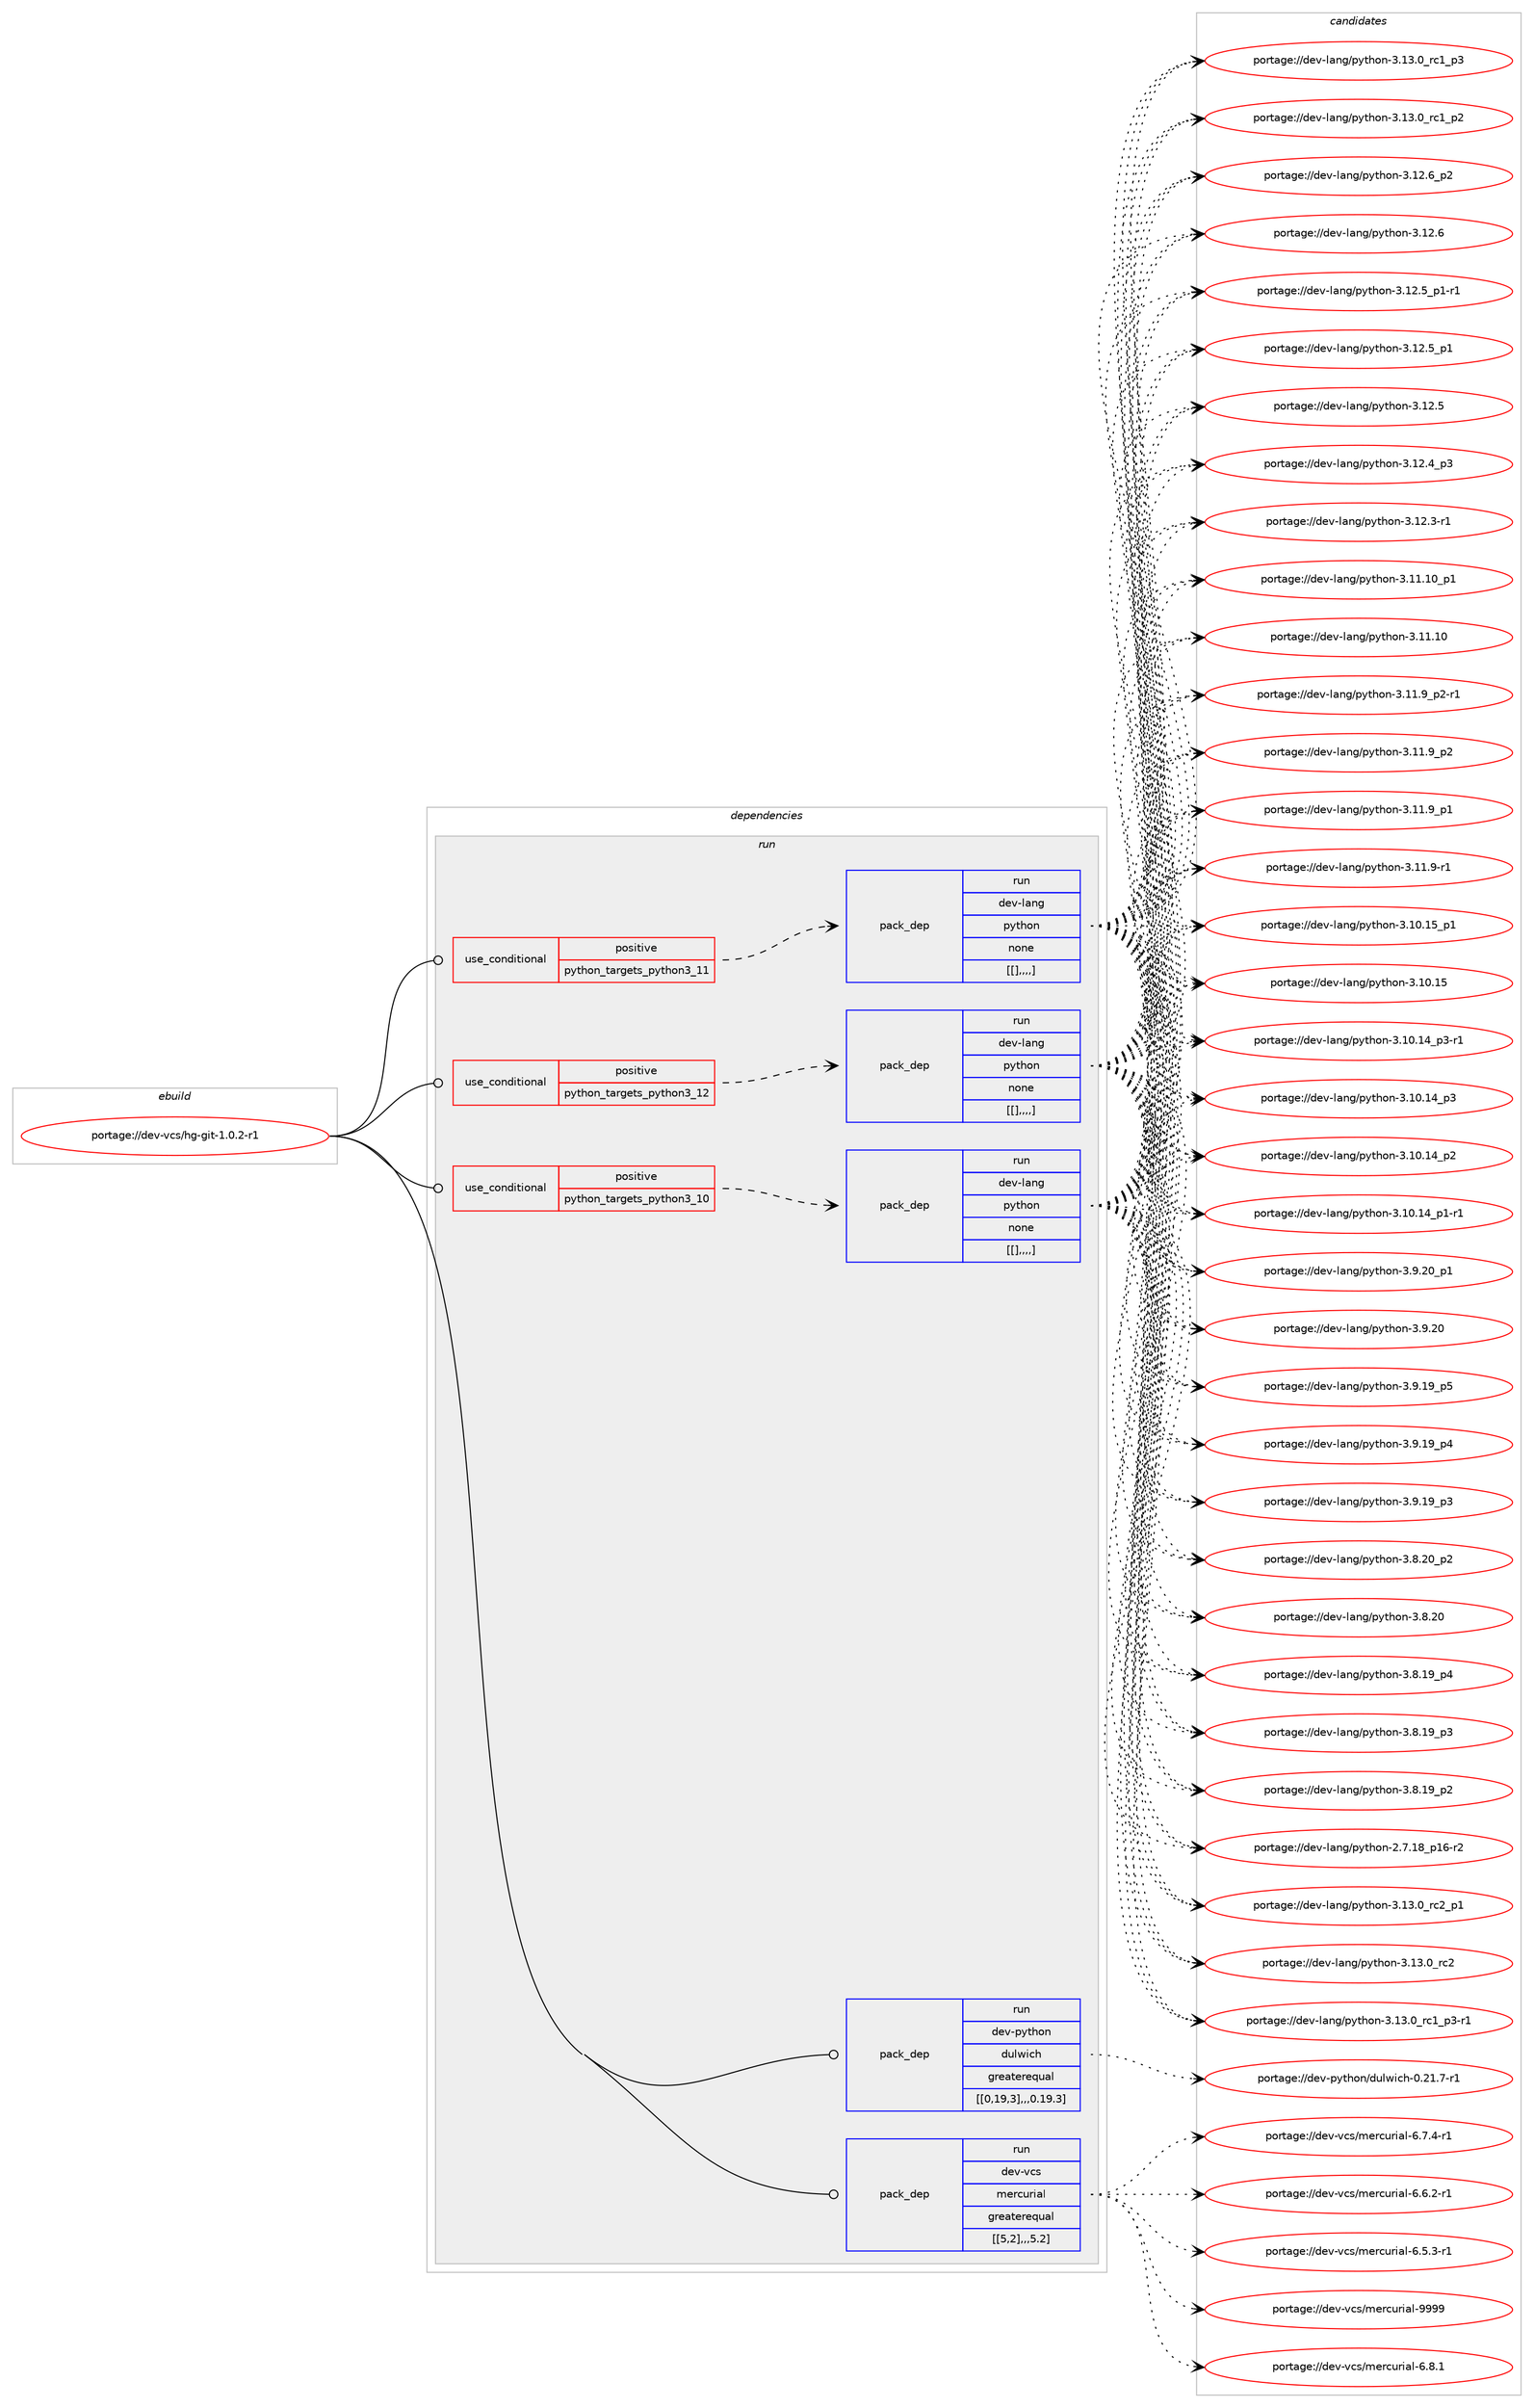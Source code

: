 digraph prolog {

# *************
# Graph options
# *************

newrank=true;
concentrate=true;
compound=true;
graph [rankdir=LR,fontname=Helvetica,fontsize=10,ranksep=1.5];#, ranksep=2.5, nodesep=0.2];
edge  [arrowhead=vee];
node  [fontname=Helvetica,fontsize=10];

# **********
# The ebuild
# **********

subgraph cluster_leftcol {
color=gray;
label=<<i>ebuild</i>>;
id [label="portage://dev-vcs/hg-git-1.0.2-r1", color=red, width=4, href="../dev-vcs/hg-git-1.0.2-r1.svg"];
}

# ****************
# The dependencies
# ****************

subgraph cluster_midcol {
color=gray;
label=<<i>dependencies</i>>;
subgraph cluster_compile {
fillcolor="#eeeeee";
style=filled;
label=<<i>compile</i>>;
}
subgraph cluster_compileandrun {
fillcolor="#eeeeee";
style=filled;
label=<<i>compile and run</i>>;
}
subgraph cluster_run {
fillcolor="#eeeeee";
style=filled;
label=<<i>run</i>>;
subgraph cond65073 {
dependency227544 [label=<<TABLE BORDER="0" CELLBORDER="1" CELLSPACING="0" CELLPADDING="4"><TR><TD ROWSPAN="3" CELLPADDING="10">use_conditional</TD></TR><TR><TD>positive</TD></TR><TR><TD>python_targets_python3_10</TD></TR></TABLE>>, shape=none, color=red];
subgraph pack161013 {
dependency227545 [label=<<TABLE BORDER="0" CELLBORDER="1" CELLSPACING="0" CELLPADDING="4" WIDTH="220"><TR><TD ROWSPAN="6" CELLPADDING="30">pack_dep</TD></TR><TR><TD WIDTH="110">run</TD></TR><TR><TD>dev-lang</TD></TR><TR><TD>python</TD></TR><TR><TD>none</TD></TR><TR><TD>[[],,,,]</TD></TR></TABLE>>, shape=none, color=blue];
}
dependency227544:e -> dependency227545:w [weight=20,style="dashed",arrowhead="vee"];
}
id:e -> dependency227544:w [weight=20,style="solid",arrowhead="odot"];
subgraph cond65074 {
dependency227546 [label=<<TABLE BORDER="0" CELLBORDER="1" CELLSPACING="0" CELLPADDING="4"><TR><TD ROWSPAN="3" CELLPADDING="10">use_conditional</TD></TR><TR><TD>positive</TD></TR><TR><TD>python_targets_python3_11</TD></TR></TABLE>>, shape=none, color=red];
subgraph pack161014 {
dependency227547 [label=<<TABLE BORDER="0" CELLBORDER="1" CELLSPACING="0" CELLPADDING="4" WIDTH="220"><TR><TD ROWSPAN="6" CELLPADDING="30">pack_dep</TD></TR><TR><TD WIDTH="110">run</TD></TR><TR><TD>dev-lang</TD></TR><TR><TD>python</TD></TR><TR><TD>none</TD></TR><TR><TD>[[],,,,]</TD></TR></TABLE>>, shape=none, color=blue];
}
dependency227546:e -> dependency227547:w [weight=20,style="dashed",arrowhead="vee"];
}
id:e -> dependency227546:w [weight=20,style="solid",arrowhead="odot"];
subgraph cond65075 {
dependency227548 [label=<<TABLE BORDER="0" CELLBORDER="1" CELLSPACING="0" CELLPADDING="4"><TR><TD ROWSPAN="3" CELLPADDING="10">use_conditional</TD></TR><TR><TD>positive</TD></TR><TR><TD>python_targets_python3_12</TD></TR></TABLE>>, shape=none, color=red];
subgraph pack161015 {
dependency227549 [label=<<TABLE BORDER="0" CELLBORDER="1" CELLSPACING="0" CELLPADDING="4" WIDTH="220"><TR><TD ROWSPAN="6" CELLPADDING="30">pack_dep</TD></TR><TR><TD WIDTH="110">run</TD></TR><TR><TD>dev-lang</TD></TR><TR><TD>python</TD></TR><TR><TD>none</TD></TR><TR><TD>[[],,,,]</TD></TR></TABLE>>, shape=none, color=blue];
}
dependency227548:e -> dependency227549:w [weight=20,style="dashed",arrowhead="vee"];
}
id:e -> dependency227548:w [weight=20,style="solid",arrowhead="odot"];
subgraph pack161016 {
dependency227550 [label=<<TABLE BORDER="0" CELLBORDER="1" CELLSPACING="0" CELLPADDING="4" WIDTH="220"><TR><TD ROWSPAN="6" CELLPADDING="30">pack_dep</TD></TR><TR><TD WIDTH="110">run</TD></TR><TR><TD>dev-python</TD></TR><TR><TD>dulwich</TD></TR><TR><TD>greaterequal</TD></TR><TR><TD>[[0,19,3],,,0.19.3]</TD></TR></TABLE>>, shape=none, color=blue];
}
id:e -> dependency227550:w [weight=20,style="solid",arrowhead="odot"];
subgraph pack161017 {
dependency227551 [label=<<TABLE BORDER="0" CELLBORDER="1" CELLSPACING="0" CELLPADDING="4" WIDTH="220"><TR><TD ROWSPAN="6" CELLPADDING="30">pack_dep</TD></TR><TR><TD WIDTH="110">run</TD></TR><TR><TD>dev-vcs</TD></TR><TR><TD>mercurial</TD></TR><TR><TD>greaterequal</TD></TR><TR><TD>[[5,2],,,5.2]</TD></TR></TABLE>>, shape=none, color=blue];
}
id:e -> dependency227551:w [weight=20,style="solid",arrowhead="odot"];
}
}

# **************
# The candidates
# **************

subgraph cluster_choices {
rank=same;
color=gray;
label=<<i>candidates</i>>;

subgraph choice161013 {
color=black;
nodesep=1;
choice100101118451089711010347112121116104111110455146495146489511499509511249 [label="portage://dev-lang/python-3.13.0_rc2_p1", color=red, width=4,href="../dev-lang/python-3.13.0_rc2_p1.svg"];
choice10010111845108971101034711212111610411111045514649514648951149950 [label="portage://dev-lang/python-3.13.0_rc2", color=red, width=4,href="../dev-lang/python-3.13.0_rc2.svg"];
choice1001011184510897110103471121211161041111104551464951464895114994995112514511449 [label="portage://dev-lang/python-3.13.0_rc1_p3-r1", color=red, width=4,href="../dev-lang/python-3.13.0_rc1_p3-r1.svg"];
choice100101118451089711010347112121116104111110455146495146489511499499511251 [label="portage://dev-lang/python-3.13.0_rc1_p3", color=red, width=4,href="../dev-lang/python-3.13.0_rc1_p3.svg"];
choice100101118451089711010347112121116104111110455146495146489511499499511250 [label="portage://dev-lang/python-3.13.0_rc1_p2", color=red, width=4,href="../dev-lang/python-3.13.0_rc1_p2.svg"];
choice100101118451089711010347112121116104111110455146495046549511250 [label="portage://dev-lang/python-3.12.6_p2", color=red, width=4,href="../dev-lang/python-3.12.6_p2.svg"];
choice10010111845108971101034711212111610411111045514649504654 [label="portage://dev-lang/python-3.12.6", color=red, width=4,href="../dev-lang/python-3.12.6.svg"];
choice1001011184510897110103471121211161041111104551464950465395112494511449 [label="portage://dev-lang/python-3.12.5_p1-r1", color=red, width=4,href="../dev-lang/python-3.12.5_p1-r1.svg"];
choice100101118451089711010347112121116104111110455146495046539511249 [label="portage://dev-lang/python-3.12.5_p1", color=red, width=4,href="../dev-lang/python-3.12.5_p1.svg"];
choice10010111845108971101034711212111610411111045514649504653 [label="portage://dev-lang/python-3.12.5", color=red, width=4,href="../dev-lang/python-3.12.5.svg"];
choice100101118451089711010347112121116104111110455146495046529511251 [label="portage://dev-lang/python-3.12.4_p3", color=red, width=4,href="../dev-lang/python-3.12.4_p3.svg"];
choice100101118451089711010347112121116104111110455146495046514511449 [label="portage://dev-lang/python-3.12.3-r1", color=red, width=4,href="../dev-lang/python-3.12.3-r1.svg"];
choice10010111845108971101034711212111610411111045514649494649489511249 [label="portage://dev-lang/python-3.11.10_p1", color=red, width=4,href="../dev-lang/python-3.11.10_p1.svg"];
choice1001011184510897110103471121211161041111104551464949464948 [label="portage://dev-lang/python-3.11.10", color=red, width=4,href="../dev-lang/python-3.11.10.svg"];
choice1001011184510897110103471121211161041111104551464949465795112504511449 [label="portage://dev-lang/python-3.11.9_p2-r1", color=red, width=4,href="../dev-lang/python-3.11.9_p2-r1.svg"];
choice100101118451089711010347112121116104111110455146494946579511250 [label="portage://dev-lang/python-3.11.9_p2", color=red, width=4,href="../dev-lang/python-3.11.9_p2.svg"];
choice100101118451089711010347112121116104111110455146494946579511249 [label="portage://dev-lang/python-3.11.9_p1", color=red, width=4,href="../dev-lang/python-3.11.9_p1.svg"];
choice100101118451089711010347112121116104111110455146494946574511449 [label="portage://dev-lang/python-3.11.9-r1", color=red, width=4,href="../dev-lang/python-3.11.9-r1.svg"];
choice10010111845108971101034711212111610411111045514649484649539511249 [label="portage://dev-lang/python-3.10.15_p1", color=red, width=4,href="../dev-lang/python-3.10.15_p1.svg"];
choice1001011184510897110103471121211161041111104551464948464953 [label="portage://dev-lang/python-3.10.15", color=red, width=4,href="../dev-lang/python-3.10.15.svg"];
choice100101118451089711010347112121116104111110455146494846495295112514511449 [label="portage://dev-lang/python-3.10.14_p3-r1", color=red, width=4,href="../dev-lang/python-3.10.14_p3-r1.svg"];
choice10010111845108971101034711212111610411111045514649484649529511251 [label="portage://dev-lang/python-3.10.14_p3", color=red, width=4,href="../dev-lang/python-3.10.14_p3.svg"];
choice10010111845108971101034711212111610411111045514649484649529511250 [label="portage://dev-lang/python-3.10.14_p2", color=red, width=4,href="../dev-lang/python-3.10.14_p2.svg"];
choice100101118451089711010347112121116104111110455146494846495295112494511449 [label="portage://dev-lang/python-3.10.14_p1-r1", color=red, width=4,href="../dev-lang/python-3.10.14_p1-r1.svg"];
choice100101118451089711010347112121116104111110455146574650489511249 [label="portage://dev-lang/python-3.9.20_p1", color=red, width=4,href="../dev-lang/python-3.9.20_p1.svg"];
choice10010111845108971101034711212111610411111045514657465048 [label="portage://dev-lang/python-3.9.20", color=red, width=4,href="../dev-lang/python-3.9.20.svg"];
choice100101118451089711010347112121116104111110455146574649579511253 [label="portage://dev-lang/python-3.9.19_p5", color=red, width=4,href="../dev-lang/python-3.9.19_p5.svg"];
choice100101118451089711010347112121116104111110455146574649579511252 [label="portage://dev-lang/python-3.9.19_p4", color=red, width=4,href="../dev-lang/python-3.9.19_p4.svg"];
choice100101118451089711010347112121116104111110455146574649579511251 [label="portage://dev-lang/python-3.9.19_p3", color=red, width=4,href="../dev-lang/python-3.9.19_p3.svg"];
choice100101118451089711010347112121116104111110455146564650489511250 [label="portage://dev-lang/python-3.8.20_p2", color=red, width=4,href="../dev-lang/python-3.8.20_p2.svg"];
choice10010111845108971101034711212111610411111045514656465048 [label="portage://dev-lang/python-3.8.20", color=red, width=4,href="../dev-lang/python-3.8.20.svg"];
choice100101118451089711010347112121116104111110455146564649579511252 [label="portage://dev-lang/python-3.8.19_p4", color=red, width=4,href="../dev-lang/python-3.8.19_p4.svg"];
choice100101118451089711010347112121116104111110455146564649579511251 [label="portage://dev-lang/python-3.8.19_p3", color=red, width=4,href="../dev-lang/python-3.8.19_p3.svg"];
choice100101118451089711010347112121116104111110455146564649579511250 [label="portage://dev-lang/python-3.8.19_p2", color=red, width=4,href="../dev-lang/python-3.8.19_p2.svg"];
choice100101118451089711010347112121116104111110455046554649569511249544511450 [label="portage://dev-lang/python-2.7.18_p16-r2", color=red, width=4,href="../dev-lang/python-2.7.18_p16-r2.svg"];
dependency227545:e -> choice100101118451089711010347112121116104111110455146495146489511499509511249:w [style=dotted,weight="100"];
dependency227545:e -> choice10010111845108971101034711212111610411111045514649514648951149950:w [style=dotted,weight="100"];
dependency227545:e -> choice1001011184510897110103471121211161041111104551464951464895114994995112514511449:w [style=dotted,weight="100"];
dependency227545:e -> choice100101118451089711010347112121116104111110455146495146489511499499511251:w [style=dotted,weight="100"];
dependency227545:e -> choice100101118451089711010347112121116104111110455146495146489511499499511250:w [style=dotted,weight="100"];
dependency227545:e -> choice100101118451089711010347112121116104111110455146495046549511250:w [style=dotted,weight="100"];
dependency227545:e -> choice10010111845108971101034711212111610411111045514649504654:w [style=dotted,weight="100"];
dependency227545:e -> choice1001011184510897110103471121211161041111104551464950465395112494511449:w [style=dotted,weight="100"];
dependency227545:e -> choice100101118451089711010347112121116104111110455146495046539511249:w [style=dotted,weight="100"];
dependency227545:e -> choice10010111845108971101034711212111610411111045514649504653:w [style=dotted,weight="100"];
dependency227545:e -> choice100101118451089711010347112121116104111110455146495046529511251:w [style=dotted,weight="100"];
dependency227545:e -> choice100101118451089711010347112121116104111110455146495046514511449:w [style=dotted,weight="100"];
dependency227545:e -> choice10010111845108971101034711212111610411111045514649494649489511249:w [style=dotted,weight="100"];
dependency227545:e -> choice1001011184510897110103471121211161041111104551464949464948:w [style=dotted,weight="100"];
dependency227545:e -> choice1001011184510897110103471121211161041111104551464949465795112504511449:w [style=dotted,weight="100"];
dependency227545:e -> choice100101118451089711010347112121116104111110455146494946579511250:w [style=dotted,weight="100"];
dependency227545:e -> choice100101118451089711010347112121116104111110455146494946579511249:w [style=dotted,weight="100"];
dependency227545:e -> choice100101118451089711010347112121116104111110455146494946574511449:w [style=dotted,weight="100"];
dependency227545:e -> choice10010111845108971101034711212111610411111045514649484649539511249:w [style=dotted,weight="100"];
dependency227545:e -> choice1001011184510897110103471121211161041111104551464948464953:w [style=dotted,weight="100"];
dependency227545:e -> choice100101118451089711010347112121116104111110455146494846495295112514511449:w [style=dotted,weight="100"];
dependency227545:e -> choice10010111845108971101034711212111610411111045514649484649529511251:w [style=dotted,weight="100"];
dependency227545:e -> choice10010111845108971101034711212111610411111045514649484649529511250:w [style=dotted,weight="100"];
dependency227545:e -> choice100101118451089711010347112121116104111110455146494846495295112494511449:w [style=dotted,weight="100"];
dependency227545:e -> choice100101118451089711010347112121116104111110455146574650489511249:w [style=dotted,weight="100"];
dependency227545:e -> choice10010111845108971101034711212111610411111045514657465048:w [style=dotted,weight="100"];
dependency227545:e -> choice100101118451089711010347112121116104111110455146574649579511253:w [style=dotted,weight="100"];
dependency227545:e -> choice100101118451089711010347112121116104111110455146574649579511252:w [style=dotted,weight="100"];
dependency227545:e -> choice100101118451089711010347112121116104111110455146574649579511251:w [style=dotted,weight="100"];
dependency227545:e -> choice100101118451089711010347112121116104111110455146564650489511250:w [style=dotted,weight="100"];
dependency227545:e -> choice10010111845108971101034711212111610411111045514656465048:w [style=dotted,weight="100"];
dependency227545:e -> choice100101118451089711010347112121116104111110455146564649579511252:w [style=dotted,weight="100"];
dependency227545:e -> choice100101118451089711010347112121116104111110455146564649579511251:w [style=dotted,weight="100"];
dependency227545:e -> choice100101118451089711010347112121116104111110455146564649579511250:w [style=dotted,weight="100"];
dependency227545:e -> choice100101118451089711010347112121116104111110455046554649569511249544511450:w [style=dotted,weight="100"];
}
subgraph choice161014 {
color=black;
nodesep=1;
choice100101118451089711010347112121116104111110455146495146489511499509511249 [label="portage://dev-lang/python-3.13.0_rc2_p1", color=red, width=4,href="../dev-lang/python-3.13.0_rc2_p1.svg"];
choice10010111845108971101034711212111610411111045514649514648951149950 [label="portage://dev-lang/python-3.13.0_rc2", color=red, width=4,href="../dev-lang/python-3.13.0_rc2.svg"];
choice1001011184510897110103471121211161041111104551464951464895114994995112514511449 [label="portage://dev-lang/python-3.13.0_rc1_p3-r1", color=red, width=4,href="../dev-lang/python-3.13.0_rc1_p3-r1.svg"];
choice100101118451089711010347112121116104111110455146495146489511499499511251 [label="portage://dev-lang/python-3.13.0_rc1_p3", color=red, width=4,href="../dev-lang/python-3.13.0_rc1_p3.svg"];
choice100101118451089711010347112121116104111110455146495146489511499499511250 [label="portage://dev-lang/python-3.13.0_rc1_p2", color=red, width=4,href="../dev-lang/python-3.13.0_rc1_p2.svg"];
choice100101118451089711010347112121116104111110455146495046549511250 [label="portage://dev-lang/python-3.12.6_p2", color=red, width=4,href="../dev-lang/python-3.12.6_p2.svg"];
choice10010111845108971101034711212111610411111045514649504654 [label="portage://dev-lang/python-3.12.6", color=red, width=4,href="../dev-lang/python-3.12.6.svg"];
choice1001011184510897110103471121211161041111104551464950465395112494511449 [label="portage://dev-lang/python-3.12.5_p1-r1", color=red, width=4,href="../dev-lang/python-3.12.5_p1-r1.svg"];
choice100101118451089711010347112121116104111110455146495046539511249 [label="portage://dev-lang/python-3.12.5_p1", color=red, width=4,href="../dev-lang/python-3.12.5_p1.svg"];
choice10010111845108971101034711212111610411111045514649504653 [label="portage://dev-lang/python-3.12.5", color=red, width=4,href="../dev-lang/python-3.12.5.svg"];
choice100101118451089711010347112121116104111110455146495046529511251 [label="portage://dev-lang/python-3.12.4_p3", color=red, width=4,href="../dev-lang/python-3.12.4_p3.svg"];
choice100101118451089711010347112121116104111110455146495046514511449 [label="portage://dev-lang/python-3.12.3-r1", color=red, width=4,href="../dev-lang/python-3.12.3-r1.svg"];
choice10010111845108971101034711212111610411111045514649494649489511249 [label="portage://dev-lang/python-3.11.10_p1", color=red, width=4,href="../dev-lang/python-3.11.10_p1.svg"];
choice1001011184510897110103471121211161041111104551464949464948 [label="portage://dev-lang/python-3.11.10", color=red, width=4,href="../dev-lang/python-3.11.10.svg"];
choice1001011184510897110103471121211161041111104551464949465795112504511449 [label="portage://dev-lang/python-3.11.9_p2-r1", color=red, width=4,href="../dev-lang/python-3.11.9_p2-r1.svg"];
choice100101118451089711010347112121116104111110455146494946579511250 [label="portage://dev-lang/python-3.11.9_p2", color=red, width=4,href="../dev-lang/python-3.11.9_p2.svg"];
choice100101118451089711010347112121116104111110455146494946579511249 [label="portage://dev-lang/python-3.11.9_p1", color=red, width=4,href="../dev-lang/python-3.11.9_p1.svg"];
choice100101118451089711010347112121116104111110455146494946574511449 [label="portage://dev-lang/python-3.11.9-r1", color=red, width=4,href="../dev-lang/python-3.11.9-r1.svg"];
choice10010111845108971101034711212111610411111045514649484649539511249 [label="portage://dev-lang/python-3.10.15_p1", color=red, width=4,href="../dev-lang/python-3.10.15_p1.svg"];
choice1001011184510897110103471121211161041111104551464948464953 [label="portage://dev-lang/python-3.10.15", color=red, width=4,href="../dev-lang/python-3.10.15.svg"];
choice100101118451089711010347112121116104111110455146494846495295112514511449 [label="portage://dev-lang/python-3.10.14_p3-r1", color=red, width=4,href="../dev-lang/python-3.10.14_p3-r1.svg"];
choice10010111845108971101034711212111610411111045514649484649529511251 [label="portage://dev-lang/python-3.10.14_p3", color=red, width=4,href="../dev-lang/python-3.10.14_p3.svg"];
choice10010111845108971101034711212111610411111045514649484649529511250 [label="portage://dev-lang/python-3.10.14_p2", color=red, width=4,href="../dev-lang/python-3.10.14_p2.svg"];
choice100101118451089711010347112121116104111110455146494846495295112494511449 [label="portage://dev-lang/python-3.10.14_p1-r1", color=red, width=4,href="../dev-lang/python-3.10.14_p1-r1.svg"];
choice100101118451089711010347112121116104111110455146574650489511249 [label="portage://dev-lang/python-3.9.20_p1", color=red, width=4,href="../dev-lang/python-3.9.20_p1.svg"];
choice10010111845108971101034711212111610411111045514657465048 [label="portage://dev-lang/python-3.9.20", color=red, width=4,href="../dev-lang/python-3.9.20.svg"];
choice100101118451089711010347112121116104111110455146574649579511253 [label="portage://dev-lang/python-3.9.19_p5", color=red, width=4,href="../dev-lang/python-3.9.19_p5.svg"];
choice100101118451089711010347112121116104111110455146574649579511252 [label="portage://dev-lang/python-3.9.19_p4", color=red, width=4,href="../dev-lang/python-3.9.19_p4.svg"];
choice100101118451089711010347112121116104111110455146574649579511251 [label="portage://dev-lang/python-3.9.19_p3", color=red, width=4,href="../dev-lang/python-3.9.19_p3.svg"];
choice100101118451089711010347112121116104111110455146564650489511250 [label="portage://dev-lang/python-3.8.20_p2", color=red, width=4,href="../dev-lang/python-3.8.20_p2.svg"];
choice10010111845108971101034711212111610411111045514656465048 [label="portage://dev-lang/python-3.8.20", color=red, width=4,href="../dev-lang/python-3.8.20.svg"];
choice100101118451089711010347112121116104111110455146564649579511252 [label="portage://dev-lang/python-3.8.19_p4", color=red, width=4,href="../dev-lang/python-3.8.19_p4.svg"];
choice100101118451089711010347112121116104111110455146564649579511251 [label="portage://dev-lang/python-3.8.19_p3", color=red, width=4,href="../dev-lang/python-3.8.19_p3.svg"];
choice100101118451089711010347112121116104111110455146564649579511250 [label="portage://dev-lang/python-3.8.19_p2", color=red, width=4,href="../dev-lang/python-3.8.19_p2.svg"];
choice100101118451089711010347112121116104111110455046554649569511249544511450 [label="portage://dev-lang/python-2.7.18_p16-r2", color=red, width=4,href="../dev-lang/python-2.7.18_p16-r2.svg"];
dependency227547:e -> choice100101118451089711010347112121116104111110455146495146489511499509511249:w [style=dotted,weight="100"];
dependency227547:e -> choice10010111845108971101034711212111610411111045514649514648951149950:w [style=dotted,weight="100"];
dependency227547:e -> choice1001011184510897110103471121211161041111104551464951464895114994995112514511449:w [style=dotted,weight="100"];
dependency227547:e -> choice100101118451089711010347112121116104111110455146495146489511499499511251:w [style=dotted,weight="100"];
dependency227547:e -> choice100101118451089711010347112121116104111110455146495146489511499499511250:w [style=dotted,weight="100"];
dependency227547:e -> choice100101118451089711010347112121116104111110455146495046549511250:w [style=dotted,weight="100"];
dependency227547:e -> choice10010111845108971101034711212111610411111045514649504654:w [style=dotted,weight="100"];
dependency227547:e -> choice1001011184510897110103471121211161041111104551464950465395112494511449:w [style=dotted,weight="100"];
dependency227547:e -> choice100101118451089711010347112121116104111110455146495046539511249:w [style=dotted,weight="100"];
dependency227547:e -> choice10010111845108971101034711212111610411111045514649504653:w [style=dotted,weight="100"];
dependency227547:e -> choice100101118451089711010347112121116104111110455146495046529511251:w [style=dotted,weight="100"];
dependency227547:e -> choice100101118451089711010347112121116104111110455146495046514511449:w [style=dotted,weight="100"];
dependency227547:e -> choice10010111845108971101034711212111610411111045514649494649489511249:w [style=dotted,weight="100"];
dependency227547:e -> choice1001011184510897110103471121211161041111104551464949464948:w [style=dotted,weight="100"];
dependency227547:e -> choice1001011184510897110103471121211161041111104551464949465795112504511449:w [style=dotted,weight="100"];
dependency227547:e -> choice100101118451089711010347112121116104111110455146494946579511250:w [style=dotted,weight="100"];
dependency227547:e -> choice100101118451089711010347112121116104111110455146494946579511249:w [style=dotted,weight="100"];
dependency227547:e -> choice100101118451089711010347112121116104111110455146494946574511449:w [style=dotted,weight="100"];
dependency227547:e -> choice10010111845108971101034711212111610411111045514649484649539511249:w [style=dotted,weight="100"];
dependency227547:e -> choice1001011184510897110103471121211161041111104551464948464953:w [style=dotted,weight="100"];
dependency227547:e -> choice100101118451089711010347112121116104111110455146494846495295112514511449:w [style=dotted,weight="100"];
dependency227547:e -> choice10010111845108971101034711212111610411111045514649484649529511251:w [style=dotted,weight="100"];
dependency227547:e -> choice10010111845108971101034711212111610411111045514649484649529511250:w [style=dotted,weight="100"];
dependency227547:e -> choice100101118451089711010347112121116104111110455146494846495295112494511449:w [style=dotted,weight="100"];
dependency227547:e -> choice100101118451089711010347112121116104111110455146574650489511249:w [style=dotted,weight="100"];
dependency227547:e -> choice10010111845108971101034711212111610411111045514657465048:w [style=dotted,weight="100"];
dependency227547:e -> choice100101118451089711010347112121116104111110455146574649579511253:w [style=dotted,weight="100"];
dependency227547:e -> choice100101118451089711010347112121116104111110455146574649579511252:w [style=dotted,weight="100"];
dependency227547:e -> choice100101118451089711010347112121116104111110455146574649579511251:w [style=dotted,weight="100"];
dependency227547:e -> choice100101118451089711010347112121116104111110455146564650489511250:w [style=dotted,weight="100"];
dependency227547:e -> choice10010111845108971101034711212111610411111045514656465048:w [style=dotted,weight="100"];
dependency227547:e -> choice100101118451089711010347112121116104111110455146564649579511252:w [style=dotted,weight="100"];
dependency227547:e -> choice100101118451089711010347112121116104111110455146564649579511251:w [style=dotted,weight="100"];
dependency227547:e -> choice100101118451089711010347112121116104111110455146564649579511250:w [style=dotted,weight="100"];
dependency227547:e -> choice100101118451089711010347112121116104111110455046554649569511249544511450:w [style=dotted,weight="100"];
}
subgraph choice161015 {
color=black;
nodesep=1;
choice100101118451089711010347112121116104111110455146495146489511499509511249 [label="portage://dev-lang/python-3.13.0_rc2_p1", color=red, width=4,href="../dev-lang/python-3.13.0_rc2_p1.svg"];
choice10010111845108971101034711212111610411111045514649514648951149950 [label="portage://dev-lang/python-3.13.0_rc2", color=red, width=4,href="../dev-lang/python-3.13.0_rc2.svg"];
choice1001011184510897110103471121211161041111104551464951464895114994995112514511449 [label="portage://dev-lang/python-3.13.0_rc1_p3-r1", color=red, width=4,href="../dev-lang/python-3.13.0_rc1_p3-r1.svg"];
choice100101118451089711010347112121116104111110455146495146489511499499511251 [label="portage://dev-lang/python-3.13.0_rc1_p3", color=red, width=4,href="../dev-lang/python-3.13.0_rc1_p3.svg"];
choice100101118451089711010347112121116104111110455146495146489511499499511250 [label="portage://dev-lang/python-3.13.0_rc1_p2", color=red, width=4,href="../dev-lang/python-3.13.0_rc1_p2.svg"];
choice100101118451089711010347112121116104111110455146495046549511250 [label="portage://dev-lang/python-3.12.6_p2", color=red, width=4,href="../dev-lang/python-3.12.6_p2.svg"];
choice10010111845108971101034711212111610411111045514649504654 [label="portage://dev-lang/python-3.12.6", color=red, width=4,href="../dev-lang/python-3.12.6.svg"];
choice1001011184510897110103471121211161041111104551464950465395112494511449 [label="portage://dev-lang/python-3.12.5_p1-r1", color=red, width=4,href="../dev-lang/python-3.12.5_p1-r1.svg"];
choice100101118451089711010347112121116104111110455146495046539511249 [label="portage://dev-lang/python-3.12.5_p1", color=red, width=4,href="../dev-lang/python-3.12.5_p1.svg"];
choice10010111845108971101034711212111610411111045514649504653 [label="portage://dev-lang/python-3.12.5", color=red, width=4,href="../dev-lang/python-3.12.5.svg"];
choice100101118451089711010347112121116104111110455146495046529511251 [label="portage://dev-lang/python-3.12.4_p3", color=red, width=4,href="../dev-lang/python-3.12.4_p3.svg"];
choice100101118451089711010347112121116104111110455146495046514511449 [label="portage://dev-lang/python-3.12.3-r1", color=red, width=4,href="../dev-lang/python-3.12.3-r1.svg"];
choice10010111845108971101034711212111610411111045514649494649489511249 [label="portage://dev-lang/python-3.11.10_p1", color=red, width=4,href="../dev-lang/python-3.11.10_p1.svg"];
choice1001011184510897110103471121211161041111104551464949464948 [label="portage://dev-lang/python-3.11.10", color=red, width=4,href="../dev-lang/python-3.11.10.svg"];
choice1001011184510897110103471121211161041111104551464949465795112504511449 [label="portage://dev-lang/python-3.11.9_p2-r1", color=red, width=4,href="../dev-lang/python-3.11.9_p2-r1.svg"];
choice100101118451089711010347112121116104111110455146494946579511250 [label="portage://dev-lang/python-3.11.9_p2", color=red, width=4,href="../dev-lang/python-3.11.9_p2.svg"];
choice100101118451089711010347112121116104111110455146494946579511249 [label="portage://dev-lang/python-3.11.9_p1", color=red, width=4,href="../dev-lang/python-3.11.9_p1.svg"];
choice100101118451089711010347112121116104111110455146494946574511449 [label="portage://dev-lang/python-3.11.9-r1", color=red, width=4,href="../dev-lang/python-3.11.9-r1.svg"];
choice10010111845108971101034711212111610411111045514649484649539511249 [label="portage://dev-lang/python-3.10.15_p1", color=red, width=4,href="../dev-lang/python-3.10.15_p1.svg"];
choice1001011184510897110103471121211161041111104551464948464953 [label="portage://dev-lang/python-3.10.15", color=red, width=4,href="../dev-lang/python-3.10.15.svg"];
choice100101118451089711010347112121116104111110455146494846495295112514511449 [label="portage://dev-lang/python-3.10.14_p3-r1", color=red, width=4,href="../dev-lang/python-3.10.14_p3-r1.svg"];
choice10010111845108971101034711212111610411111045514649484649529511251 [label="portage://dev-lang/python-3.10.14_p3", color=red, width=4,href="../dev-lang/python-3.10.14_p3.svg"];
choice10010111845108971101034711212111610411111045514649484649529511250 [label="portage://dev-lang/python-3.10.14_p2", color=red, width=4,href="../dev-lang/python-3.10.14_p2.svg"];
choice100101118451089711010347112121116104111110455146494846495295112494511449 [label="portage://dev-lang/python-3.10.14_p1-r1", color=red, width=4,href="../dev-lang/python-3.10.14_p1-r1.svg"];
choice100101118451089711010347112121116104111110455146574650489511249 [label="portage://dev-lang/python-3.9.20_p1", color=red, width=4,href="../dev-lang/python-3.9.20_p1.svg"];
choice10010111845108971101034711212111610411111045514657465048 [label="portage://dev-lang/python-3.9.20", color=red, width=4,href="../dev-lang/python-3.9.20.svg"];
choice100101118451089711010347112121116104111110455146574649579511253 [label="portage://dev-lang/python-3.9.19_p5", color=red, width=4,href="../dev-lang/python-3.9.19_p5.svg"];
choice100101118451089711010347112121116104111110455146574649579511252 [label="portage://dev-lang/python-3.9.19_p4", color=red, width=4,href="../dev-lang/python-3.9.19_p4.svg"];
choice100101118451089711010347112121116104111110455146574649579511251 [label="portage://dev-lang/python-3.9.19_p3", color=red, width=4,href="../dev-lang/python-3.9.19_p3.svg"];
choice100101118451089711010347112121116104111110455146564650489511250 [label="portage://dev-lang/python-3.8.20_p2", color=red, width=4,href="../dev-lang/python-3.8.20_p2.svg"];
choice10010111845108971101034711212111610411111045514656465048 [label="portage://dev-lang/python-3.8.20", color=red, width=4,href="../dev-lang/python-3.8.20.svg"];
choice100101118451089711010347112121116104111110455146564649579511252 [label="portage://dev-lang/python-3.8.19_p4", color=red, width=4,href="../dev-lang/python-3.8.19_p4.svg"];
choice100101118451089711010347112121116104111110455146564649579511251 [label="portage://dev-lang/python-3.8.19_p3", color=red, width=4,href="../dev-lang/python-3.8.19_p3.svg"];
choice100101118451089711010347112121116104111110455146564649579511250 [label="portage://dev-lang/python-3.8.19_p2", color=red, width=4,href="../dev-lang/python-3.8.19_p2.svg"];
choice100101118451089711010347112121116104111110455046554649569511249544511450 [label="portage://dev-lang/python-2.7.18_p16-r2", color=red, width=4,href="../dev-lang/python-2.7.18_p16-r2.svg"];
dependency227549:e -> choice100101118451089711010347112121116104111110455146495146489511499509511249:w [style=dotted,weight="100"];
dependency227549:e -> choice10010111845108971101034711212111610411111045514649514648951149950:w [style=dotted,weight="100"];
dependency227549:e -> choice1001011184510897110103471121211161041111104551464951464895114994995112514511449:w [style=dotted,weight="100"];
dependency227549:e -> choice100101118451089711010347112121116104111110455146495146489511499499511251:w [style=dotted,weight="100"];
dependency227549:e -> choice100101118451089711010347112121116104111110455146495146489511499499511250:w [style=dotted,weight="100"];
dependency227549:e -> choice100101118451089711010347112121116104111110455146495046549511250:w [style=dotted,weight="100"];
dependency227549:e -> choice10010111845108971101034711212111610411111045514649504654:w [style=dotted,weight="100"];
dependency227549:e -> choice1001011184510897110103471121211161041111104551464950465395112494511449:w [style=dotted,weight="100"];
dependency227549:e -> choice100101118451089711010347112121116104111110455146495046539511249:w [style=dotted,weight="100"];
dependency227549:e -> choice10010111845108971101034711212111610411111045514649504653:w [style=dotted,weight="100"];
dependency227549:e -> choice100101118451089711010347112121116104111110455146495046529511251:w [style=dotted,weight="100"];
dependency227549:e -> choice100101118451089711010347112121116104111110455146495046514511449:w [style=dotted,weight="100"];
dependency227549:e -> choice10010111845108971101034711212111610411111045514649494649489511249:w [style=dotted,weight="100"];
dependency227549:e -> choice1001011184510897110103471121211161041111104551464949464948:w [style=dotted,weight="100"];
dependency227549:e -> choice1001011184510897110103471121211161041111104551464949465795112504511449:w [style=dotted,weight="100"];
dependency227549:e -> choice100101118451089711010347112121116104111110455146494946579511250:w [style=dotted,weight="100"];
dependency227549:e -> choice100101118451089711010347112121116104111110455146494946579511249:w [style=dotted,weight="100"];
dependency227549:e -> choice100101118451089711010347112121116104111110455146494946574511449:w [style=dotted,weight="100"];
dependency227549:e -> choice10010111845108971101034711212111610411111045514649484649539511249:w [style=dotted,weight="100"];
dependency227549:e -> choice1001011184510897110103471121211161041111104551464948464953:w [style=dotted,weight="100"];
dependency227549:e -> choice100101118451089711010347112121116104111110455146494846495295112514511449:w [style=dotted,weight="100"];
dependency227549:e -> choice10010111845108971101034711212111610411111045514649484649529511251:w [style=dotted,weight="100"];
dependency227549:e -> choice10010111845108971101034711212111610411111045514649484649529511250:w [style=dotted,weight="100"];
dependency227549:e -> choice100101118451089711010347112121116104111110455146494846495295112494511449:w [style=dotted,weight="100"];
dependency227549:e -> choice100101118451089711010347112121116104111110455146574650489511249:w [style=dotted,weight="100"];
dependency227549:e -> choice10010111845108971101034711212111610411111045514657465048:w [style=dotted,weight="100"];
dependency227549:e -> choice100101118451089711010347112121116104111110455146574649579511253:w [style=dotted,weight="100"];
dependency227549:e -> choice100101118451089711010347112121116104111110455146574649579511252:w [style=dotted,weight="100"];
dependency227549:e -> choice100101118451089711010347112121116104111110455146574649579511251:w [style=dotted,weight="100"];
dependency227549:e -> choice100101118451089711010347112121116104111110455146564650489511250:w [style=dotted,weight="100"];
dependency227549:e -> choice10010111845108971101034711212111610411111045514656465048:w [style=dotted,weight="100"];
dependency227549:e -> choice100101118451089711010347112121116104111110455146564649579511252:w [style=dotted,weight="100"];
dependency227549:e -> choice100101118451089711010347112121116104111110455146564649579511251:w [style=dotted,weight="100"];
dependency227549:e -> choice100101118451089711010347112121116104111110455146564649579511250:w [style=dotted,weight="100"];
dependency227549:e -> choice100101118451089711010347112121116104111110455046554649569511249544511450:w [style=dotted,weight="100"];
}
subgraph choice161016 {
color=black;
nodesep=1;
choice100101118451121211161041111104710011710811910599104454846504946554511449 [label="portage://dev-python/dulwich-0.21.7-r1", color=red, width=4,href="../dev-python/dulwich-0.21.7-r1.svg"];
dependency227550:e -> choice100101118451121211161041111104710011710811910599104454846504946554511449:w [style=dotted,weight="100"];
}
subgraph choice161017 {
color=black;
nodesep=1;
choice10010111845118991154710910111499117114105971084557575757 [label="portage://dev-vcs/mercurial-9999", color=red, width=4,href="../dev-vcs/mercurial-9999.svg"];
choice1001011184511899115471091011149911711410597108455446564649 [label="portage://dev-vcs/mercurial-6.8.1", color=red, width=4,href="../dev-vcs/mercurial-6.8.1.svg"];
choice10010111845118991154710910111499117114105971084554465546524511449 [label="portage://dev-vcs/mercurial-6.7.4-r1", color=red, width=4,href="../dev-vcs/mercurial-6.7.4-r1.svg"];
choice10010111845118991154710910111499117114105971084554465446504511449 [label="portage://dev-vcs/mercurial-6.6.2-r1", color=red, width=4,href="../dev-vcs/mercurial-6.6.2-r1.svg"];
choice10010111845118991154710910111499117114105971084554465346514511449 [label="portage://dev-vcs/mercurial-6.5.3-r1", color=red, width=4,href="../dev-vcs/mercurial-6.5.3-r1.svg"];
dependency227551:e -> choice10010111845118991154710910111499117114105971084557575757:w [style=dotted,weight="100"];
dependency227551:e -> choice1001011184511899115471091011149911711410597108455446564649:w [style=dotted,weight="100"];
dependency227551:e -> choice10010111845118991154710910111499117114105971084554465546524511449:w [style=dotted,weight="100"];
dependency227551:e -> choice10010111845118991154710910111499117114105971084554465446504511449:w [style=dotted,weight="100"];
dependency227551:e -> choice10010111845118991154710910111499117114105971084554465346514511449:w [style=dotted,weight="100"];
}
}

}
